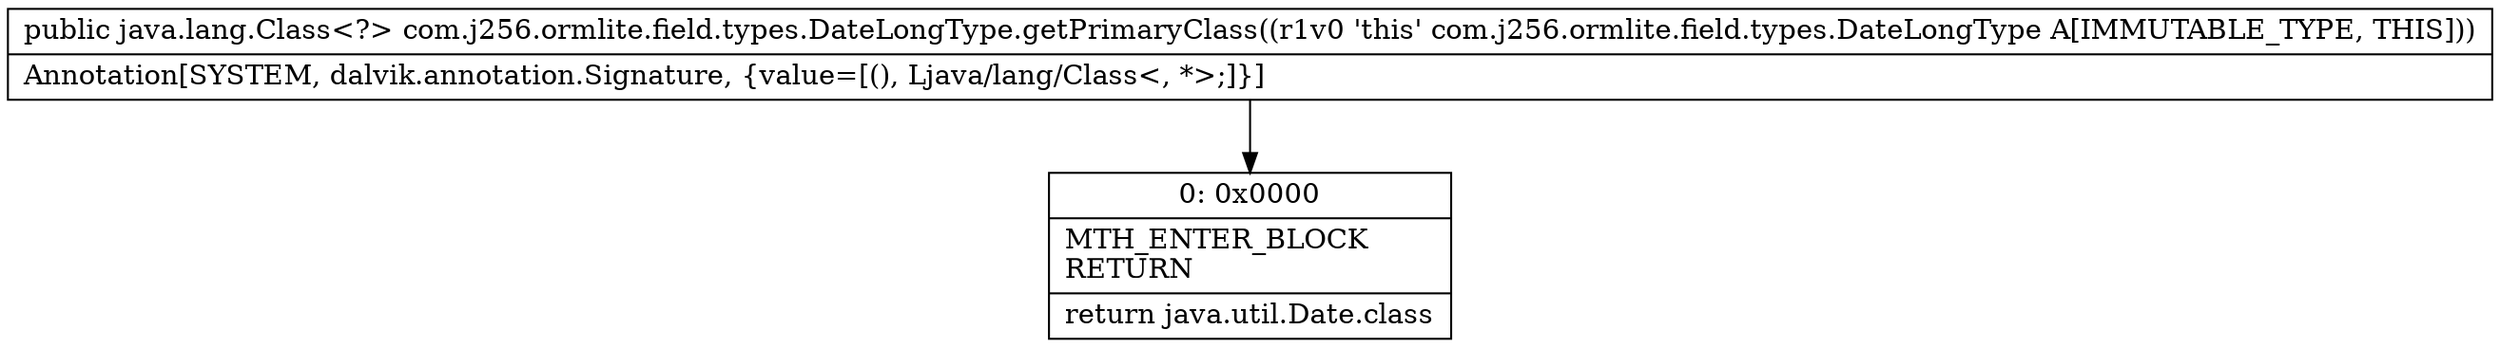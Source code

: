 digraph "CFG forcom.j256.ormlite.field.types.DateLongType.getPrimaryClass()Ljava\/lang\/Class;" {
Node_0 [shape=record,label="{0\:\ 0x0000|MTH_ENTER_BLOCK\lRETURN\l|return java.util.Date.class\l}"];
MethodNode[shape=record,label="{public java.lang.Class\<?\> com.j256.ormlite.field.types.DateLongType.getPrimaryClass((r1v0 'this' com.j256.ormlite.field.types.DateLongType A[IMMUTABLE_TYPE, THIS]))  | Annotation[SYSTEM, dalvik.annotation.Signature, \{value=[(), Ljava\/lang\/Class\<, *\>;]\}]\l}"];
MethodNode -> Node_0;
}


